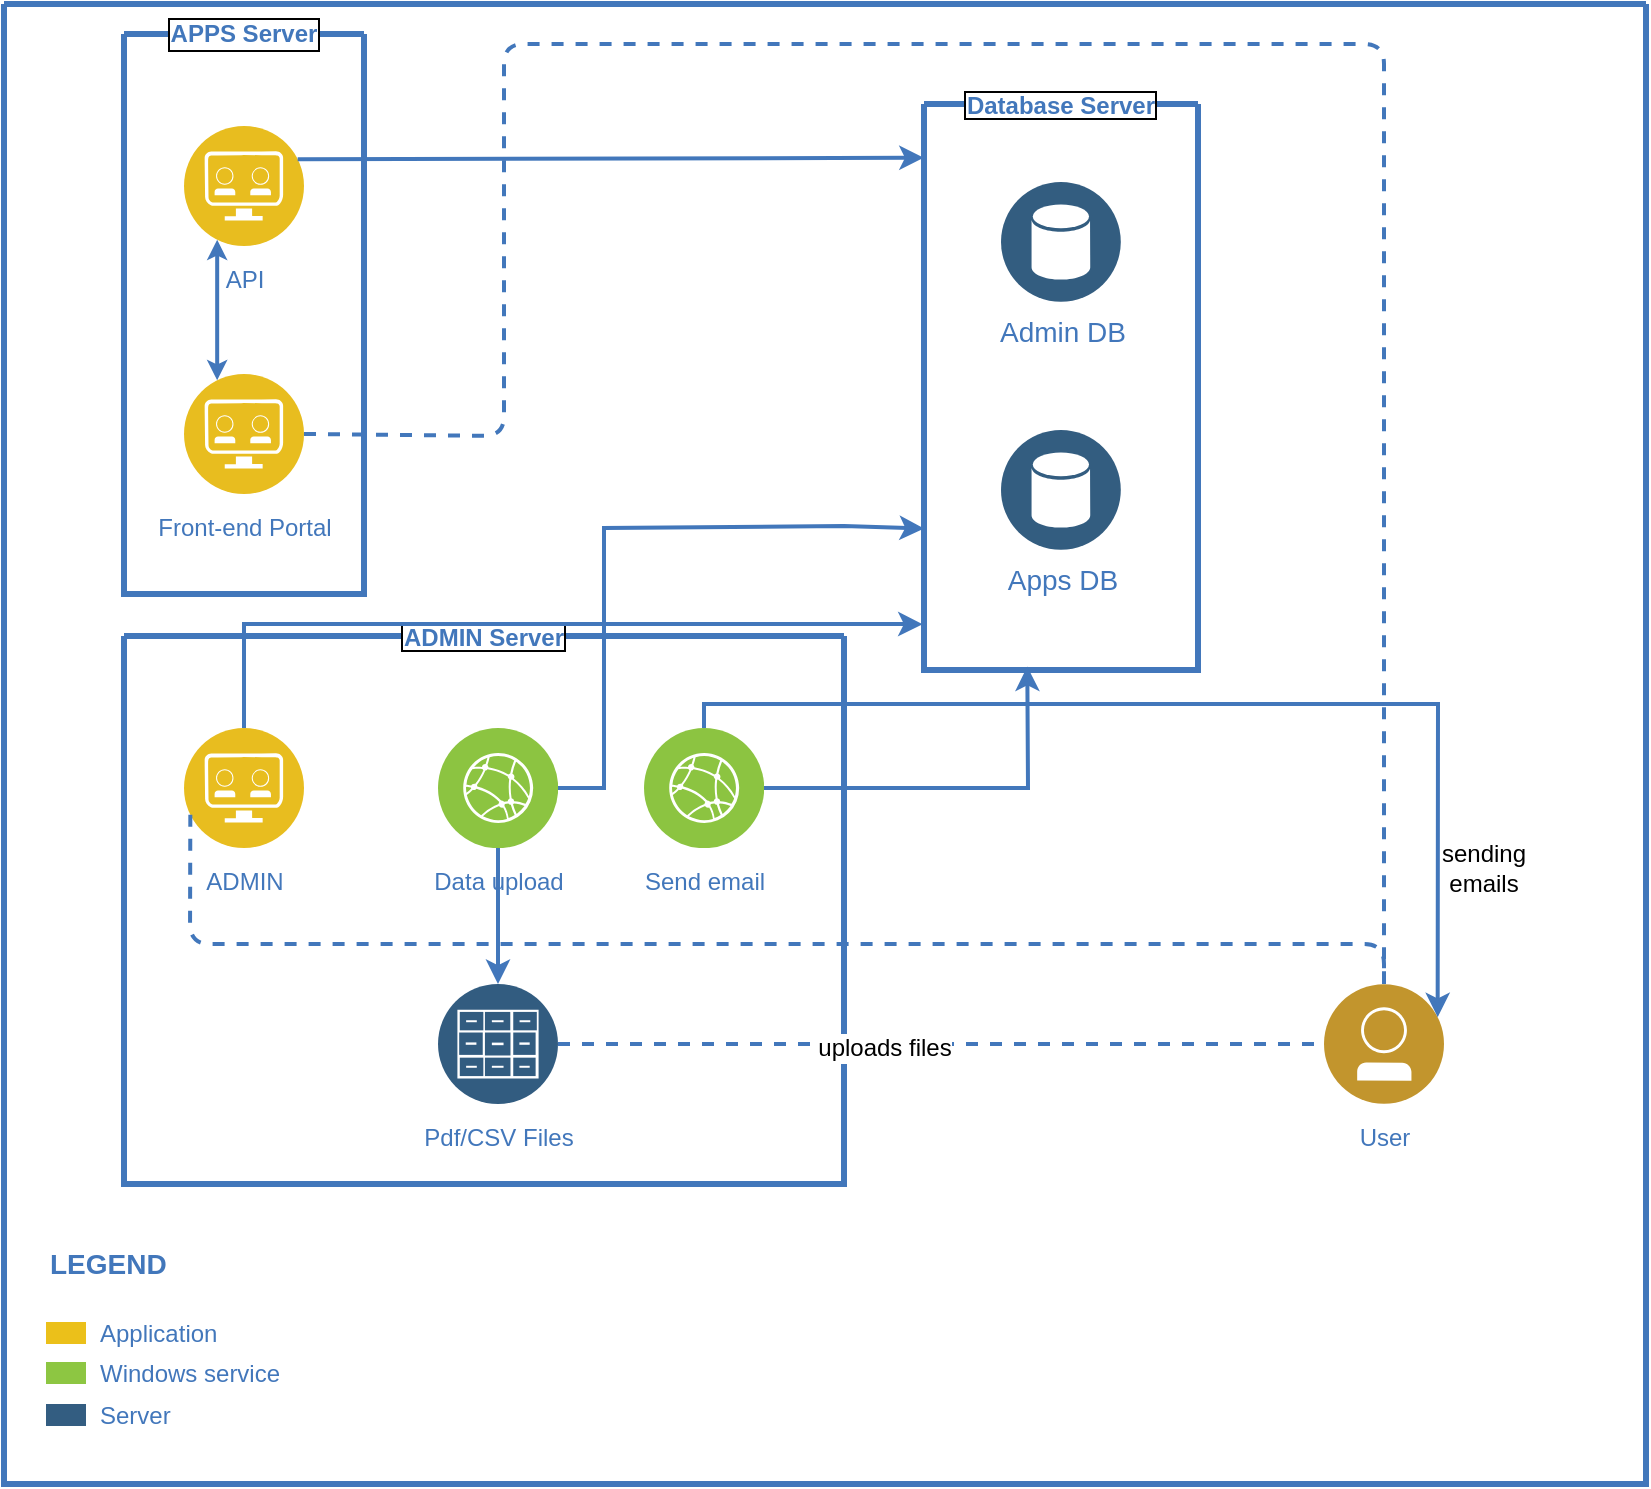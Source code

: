 <mxfile version="10.8.8" type="github"><diagram id="0d7cefc2-ccd6-e077-73ed-a8e48b0cddf6" name="Page-1"><mxGraphModel dx="1443" dy="780" grid="1" gridSize="10" guides="1" tooltips="1" connect="1" arrows="1" fold="1" page="1" pageScale="1" pageWidth="1169" pageHeight="827" background="#ffffff" math="0" shadow="0"><root><mxCell id="0"/><mxCell id="1" parent="0"/><mxCell id="2" value="" style="swimlane;shadow=0;strokeColor=#4277BB;fillColor=#ffffff;fontColor=#4277BB;align=right;startSize=0;collapsible=0;strokeWidth=3;" parent="1" vertex="1"><mxGeometry x="170" y="20" width="821" height="740" as="geometry"/></mxCell><mxCell id="6" value="Application&lt;br&gt;" style="rounded=0;html=1;shadow=0;labelBackgroundColor=none;strokeColor=none;strokeWidth=2;fillColor=#EBC01A;gradientColor=none;fontSize=12;fontColor=#4277BB;align=left;labelPosition=right;verticalLabelPosition=middle;verticalAlign=middle;spacingLeft=5;" parent="2" vertex="1"><mxGeometry x="21" y="659" width="20" height="11" as="geometry"/></mxCell><mxCell id="7" value="Windows service" style="rounded=0;html=1;shadow=0;labelBackgroundColor=none;strokeColor=none;strokeWidth=2;fillColor=#8DC642;gradientColor=none;fontSize=12;fontColor=#4277BB;align=left;labelPosition=right;verticalLabelPosition=middle;verticalAlign=middle;spacingLeft=5;" parent="2" vertex="1"><mxGeometry x="21" y="679" width="20" height="11" as="geometry"/></mxCell><mxCell id="9" value="Server" style="rounded=0;html=1;shadow=0;labelBackgroundColor=none;strokeColor=none;strokeWidth=2;fillColor=#335D81;gradientColor=none;fontSize=12;fontColor=#4277BB;align=left;labelPosition=right;verticalLabelPosition=middle;verticalAlign=middle;spacingLeft=5;" parent="2" vertex="1"><mxGeometry x="21" y="700" width="20" height="11" as="geometry"/></mxCell><mxCell id="13" value="LEGEND" style="text;html=1;align=left;verticalAlign=middle;fontColor=#4277BB;shadow=0;dashed=0;strokeColor=none;fillColor=none;labelBackgroundColor=none;fontStyle=1;fontSize=14;spacingLeft=0;" parent="2" vertex="1"><mxGeometry x="21" y="620" width="150" height="20" as="geometry"/></mxCell><mxCell id="28" value="APPS Server" style="swimlane;shadow=0;strokeColor=#4277BB;fillColor=#ffffff;fontColor=#4277BB;align=center;startSize=0;collapsible=0;strokeWidth=3;labelBackgroundColor=#ffffff;labelBorderColor=#000000;whiteSpace=wrap;" parent="2" vertex="1"><mxGeometry x="60" y="15" width="120" height="280" as="geometry"/></mxCell><mxCell id="nK-NHOMDKJcAPU7qplg8-106" value="API" style="aspect=fixed;perimeter=ellipsePerimeter;html=1;align=center;shadow=0;dashed=0;fontColor=#4277BB;labelBackgroundColor=#ffffff;fontSize=12;spacingTop=3;image;image=img/lib/ibm/applications/api_developer_portal.svg;" parent="28" vertex="1"><mxGeometry x="30" y="46" width="60" height="60" as="geometry"/></mxCell><mxCell id="nK-NHOMDKJcAPU7qplg8-107" value="Front-end Portal" style="aspect=fixed;perimeter=ellipsePerimeter;html=1;align=center;shadow=0;dashed=0;fontColor=#4277BB;labelBackgroundColor=#ffffff;fontSize=12;spacingTop=3;image;image=img/lib/ibm/applications/api_developer_portal.svg;" parent="28" vertex="1"><mxGeometry x="30" y="170" width="60" height="60" as="geometry"/></mxCell><mxCell id="nK-NHOMDKJcAPU7qplg8-112" style="edgeStyle=elbowEdgeStyle;rounded=0;elbow=vertical;html=1;labelBackgroundColor=#ffffff;startArrow=classic;startFill=1;startSize=4;endArrow=classic;endFill=1;endSize=4;jettySize=auto;orthogonalLoop=1;strokeColor=#4277BB;strokeWidth=2;fontSize=14;fontColor=#4277BB;entryX=0.25;entryY=0;entryDx=0;entryDy=0;exitX=0.25;exitY=1;exitDx=0;exitDy=0;" parent="28" source="nK-NHOMDKJcAPU7qplg8-106" target="nK-NHOMDKJcAPU7qplg8-107" edge="1"><mxGeometry relative="1" as="geometry"><mxPoint x="52.2" y="171.2" as="targetPoint"/><mxPoint x="42" y="116" as="sourcePoint"/></mxGeometry></mxCell><mxCell id="79" value="Database Server" style="swimlane;shadow=0;strokeColor=#4277BB;fillColor=#ffffff;fontColor=#4277BB;align=center;startSize=0;collapsible=0;strokeWidth=3;labelBackgroundColor=#ffffff;labelBorderColor=#000000;" parent="2" vertex="1"><mxGeometry x="460" y="50" width="137" height="283" as="geometry"/></mxCell><mxCell id="nK-NHOMDKJcAPU7qplg8-111" value="Admin DB&lt;br&gt;" style="aspect=fixed;perimeter=ellipsePerimeter;html=1;align=center;shadow=0;dashed=0;image;image=img/lib/ibm/data/data_services.svg;rounded=1;labelBackgroundColor=#ffffff;strokeColor=#666666;strokeWidth=3;fillColor=#C2952D;gradientColor=none;fontSize=14;fontColor=#4277BB;" parent="79" vertex="1"><mxGeometry x="38.5" y="39" width="60" height="60" as="geometry"/></mxCell><mxCell id="nK-NHOMDKJcAPU7qplg8-119" value="Apps DB&lt;br&gt;" style="aspect=fixed;perimeter=ellipsePerimeter;html=1;align=center;shadow=0;dashed=0;image;image=img/lib/ibm/data/data_services.svg;rounded=1;labelBackgroundColor=#ffffff;strokeColor=#666666;strokeWidth=3;fillColor=#C2952D;gradientColor=none;fontSize=14;fontColor=#4277BB;" parent="79" vertex="1"><mxGeometry x="38.5" y="163" width="60" height="60" as="geometry"/></mxCell><mxCell id="nK-NHOMDKJcAPU7qplg8-113" value="ADMIN Server" style="swimlane;shadow=0;strokeColor=#4277BB;fillColor=#ffffff;fontColor=#4277BB;align=center;startSize=0;collapsible=0;strokeWidth=3;labelBackgroundColor=#ffffff;labelBorderColor=#000000;" parent="2" vertex="1"><mxGeometry x="60" y="316" width="360" height="274" as="geometry"/></mxCell><mxCell id="nK-NHOMDKJcAPU7qplg8-114" value="ADMIN" style="aspect=fixed;perimeter=ellipsePerimeter;html=1;align=center;shadow=0;dashed=0;fontColor=#4277BB;labelBackgroundColor=#ffffff;fontSize=12;spacingTop=3;image;image=img/lib/ibm/applications/api_developer_portal.svg;" parent="nK-NHOMDKJcAPU7qplg8-113" vertex="1"><mxGeometry x="30" y="46" width="60" height="60" as="geometry"/></mxCell><mxCell id="nK-NHOMDKJcAPU7qplg8-130" value="&lt;span&gt;Data upload&lt;/span&gt;" style="aspect=fixed;perimeter=ellipsePerimeter;html=1;align=center;shadow=0;dashed=0;fontColor=#4277BB;labelBackgroundColor=#ffffff;fontSize=12;spacingTop=3;image;image=img/lib/ibm/infrastructure/edge_services.svg;" parent="nK-NHOMDKJcAPU7qplg8-113" vertex="1"><mxGeometry x="157" y="46" width="60" height="60" as="geometry"/></mxCell><mxCell id="nK-NHOMDKJcAPU7qplg8-133" value="Pdf/CSV Files" style="aspect=fixed;perimeter=ellipsePerimeter;html=1;align=center;shadow=0;dashed=0;fontColor=#4277BB;labelBackgroundColor=#ffffff;fontSize=12;spacingTop=3;image;image=img/lib/ibm/data/file_repository.svg;" parent="nK-NHOMDKJcAPU7qplg8-113" vertex="1"><mxGeometry x="157" y="174" width="60" height="60" as="geometry"/></mxCell><mxCell id="nK-NHOMDKJcAPU7qplg8-134" value="" style="endArrow=classic;html=1;strokeColor=#4277BB;exitX=0.5;exitY=1;exitDx=0;exitDy=0;rounded=0;strokeWidth=2;entryX=0.5;entryY=0;entryDx=0;entryDy=0;" parent="nK-NHOMDKJcAPU7qplg8-113" source="nK-NHOMDKJcAPU7qplg8-130" target="nK-NHOMDKJcAPU7qplg8-133" edge="1"><mxGeometry width="50" height="50" relative="1" as="geometry"><mxPoint x="243.667" y="198" as="sourcePoint"/><mxPoint x="400" y="154" as="targetPoint"/><Array as="points"/></mxGeometry></mxCell><mxCell id="jCjsaJfSm9k4Nb4KIpoJ-79" value="&lt;span&gt;Send email&lt;/span&gt;" style="aspect=fixed;perimeter=ellipsePerimeter;html=1;align=center;shadow=0;dashed=0;fontColor=#4277BB;labelBackgroundColor=#ffffff;fontSize=12;spacingTop=3;image;image=img/lib/ibm/infrastructure/edge_services.svg;" vertex="1" parent="nK-NHOMDKJcAPU7qplg8-113"><mxGeometry x="260" y="46" width="60" height="60" as="geometry"/></mxCell><mxCell id="nK-NHOMDKJcAPU7qplg8-127" value="" style="endArrow=classic;html=1;strokeColor=#4277BB;entryX=-0.005;entryY=0.919;entryDx=0;entryDy=0;entryPerimeter=0;exitX=0.5;exitY=0;exitDx=0;exitDy=0;rounded=0;strokeWidth=2;" parent="2" source="nK-NHOMDKJcAPU7qplg8-114" target="79" edge="1"><mxGeometry width="50" height="50" relative="1" as="geometry"><mxPoint x="240" y="190" as="sourcePoint"/><mxPoint x="290" y="140" as="targetPoint"/><Array as="points"><mxPoint x="120" y="310"/><mxPoint x="430" y="310"/></Array></mxGeometry></mxCell><mxCell id="nK-NHOMDKJcAPU7qplg8-128" value="" style="endArrow=classic;html=1;strokeColor=#4277BB;exitX=1;exitY=0.25;exitDx=0;exitDy=0;rounded=0;strokeWidth=2;entryX=-0.001;entryY=0.095;entryDx=0;entryDy=0;entryPerimeter=0;" parent="2" source="nK-NHOMDKJcAPU7qplg8-106" target="79" edge="1"><mxGeometry width="50" height="50" relative="1" as="geometry"><mxPoint x="190.034" y="250.172" as="sourcePoint"/><mxPoint x="461" y="82" as="targetPoint"/></mxGeometry></mxCell><mxCell id="nK-NHOMDKJcAPU7qplg8-129" value="" style="endArrow=classic;html=1;strokeColor=#4277BB;exitX=1;exitY=0.5;exitDx=0;exitDy=0;rounded=0;strokeWidth=2;entryX=0.377;entryY=0.994;entryDx=0;entryDy=0;entryPerimeter=0;" parent="2" source="jCjsaJfSm9k4Nb4KIpoJ-79" target="79" edge="1"><mxGeometry width="50" height="50" relative="1" as="geometry"><mxPoint x="297.294" y="381.412" as="sourcePoint"/><mxPoint x="700" y="381" as="targetPoint"/><Array as="points"><mxPoint x="512" y="392"/></Array></mxGeometry></mxCell><mxCell id="nK-NHOMDKJcAPU7qplg8-135" value="User" style="aspect=fixed;perimeter=ellipsePerimeter;html=1;align=center;shadow=0;dashed=0;fontColor=#4277BB;labelBackgroundColor=#ffffff;fontSize=12;spacingTop=3;image;image=img/lib/ibm/users/user.svg;" parent="2" vertex="1"><mxGeometry x="660" y="490" width="60" height="60" as="geometry"/></mxCell><mxCell id="nK-NHOMDKJcAPU7qplg8-137" value="" style="endArrow=none;dashed=1;html=1;strokeColor=#4277BB;strokeWidth=2;entryX=0;entryY=0.5;entryDx=0;entryDy=0;exitX=1;exitY=0.5;exitDx=0;exitDy=0;" parent="2" source="nK-NHOMDKJcAPU7qplg8-133" target="nK-NHOMDKJcAPU7qplg8-135" edge="1"><mxGeometry width="50" height="50" relative="1" as="geometry"><mxPoint x="480" y="660" as="sourcePoint"/><mxPoint x="530" y="610" as="targetPoint"/><Array as="points"><mxPoint x="470" y="520"/></Array></mxGeometry></mxCell><mxCell id="nK-NHOMDKJcAPU7qplg8-138" value="uploads files" style="text;html=1;resizable=0;points=[];align=center;verticalAlign=middle;labelBackgroundColor=#ffffff;" parent="nK-NHOMDKJcAPU7qplg8-137" vertex="1" connectable="0"><mxGeometry x="0.001" y="-29" relative="1" as="geometry"><mxPoint x="-29" y="-27" as="offset"/></mxGeometry></mxCell><mxCell id="nK-NHOMDKJcAPU7qplg8-139" value="" style="endArrow=none;dashed=1;html=1;strokeColor=#4277BB;strokeWidth=2;exitX=0;exitY=0.75;exitDx=0;exitDy=0;entryX=0.5;entryY=0;entryDx=0;entryDy=0;" parent="2" source="nK-NHOMDKJcAPU7qplg8-114" target="nK-NHOMDKJcAPU7qplg8-135" edge="1"><mxGeometry width="50" height="50" relative="1" as="geometry"><mxPoint x="500" y="660" as="sourcePoint"/><mxPoint x="690" y="470" as="targetPoint"/><Array as="points"><mxPoint x="93" y="470"/><mxPoint x="690" y="470"/></Array></mxGeometry></mxCell><mxCell id="nK-NHOMDKJcAPU7qplg8-140" value="" style="endArrow=none;dashed=1;html=1;strokeColor=#4277BB;strokeWidth=2;entryX=0.5;entryY=0;entryDx=0;entryDy=0;exitX=1;exitY=0.5;exitDx=0;exitDy=0;" parent="2" source="nK-NHOMDKJcAPU7qplg8-107" target="nK-NHOMDKJcAPU7qplg8-135" edge="1"><mxGeometry width="50" height="50" relative="1" as="geometry"><mxPoint x="690" y="30" as="sourcePoint"/><mxPoint x="580" y="610" as="targetPoint"/><Array as="points"><mxPoint x="250" y="216"/><mxPoint x="250" y="20"/><mxPoint x="690" y="20"/></Array></mxGeometry></mxCell><mxCell id="nK-NHOMDKJcAPU7qplg8-142" value="" style="endArrow=classic;html=1;strokeColor=#4277BB;exitX=0.5;exitY=0;exitDx=0;exitDy=0;rounded=0;strokeWidth=2;entryX=1;entryY=0.25;entryDx=0;entryDy=0;" parent="2" source="jCjsaJfSm9k4Nb4KIpoJ-79" target="nK-NHOMDKJcAPU7qplg8-135" edge="1"><mxGeometry width="50" height="50" relative="1" as="geometry"><mxPoint x="289.647" y="402.118" as="sourcePoint"/><mxPoint x="521.412" y="340.941" as="targetPoint"/><Array as="points"><mxPoint x="350" y="350"/><mxPoint x="717" y="350"/></Array></mxGeometry></mxCell><mxCell id="nK-NHOMDKJcAPU7qplg8-143" value="sending emails" style="text;html=1;strokeColor=none;fillColor=none;align=center;verticalAlign=middle;whiteSpace=wrap;rounded=0;" parent="2" vertex="1"><mxGeometry x="720" y="422" width="40" height="20" as="geometry"/></mxCell><mxCell id="jCjsaJfSm9k4Nb4KIpoJ-82" value="" style="endArrow=classic;html=1;strokeColor=#4277BB;rounded=0;strokeWidth=2;entryX=0;entryY=0.75;entryDx=0;entryDy=0;exitX=1;exitY=0.5;exitDx=0;exitDy=0;" edge="1" parent="2" source="nK-NHOMDKJcAPU7qplg8-130" target="79"><mxGeometry width="50" height="50" relative="1" as="geometry"><mxPoint x="274" y="392" as="sourcePoint"/><mxPoint x="420" y="200" as="targetPoint"/><Array as="points"><mxPoint x="300" y="392"/><mxPoint x="300" y="300"/><mxPoint x="300" y="262"/><mxPoint x="420" y="261"/></Array></mxGeometry></mxCell></root></mxGraphModel></diagram></mxfile>